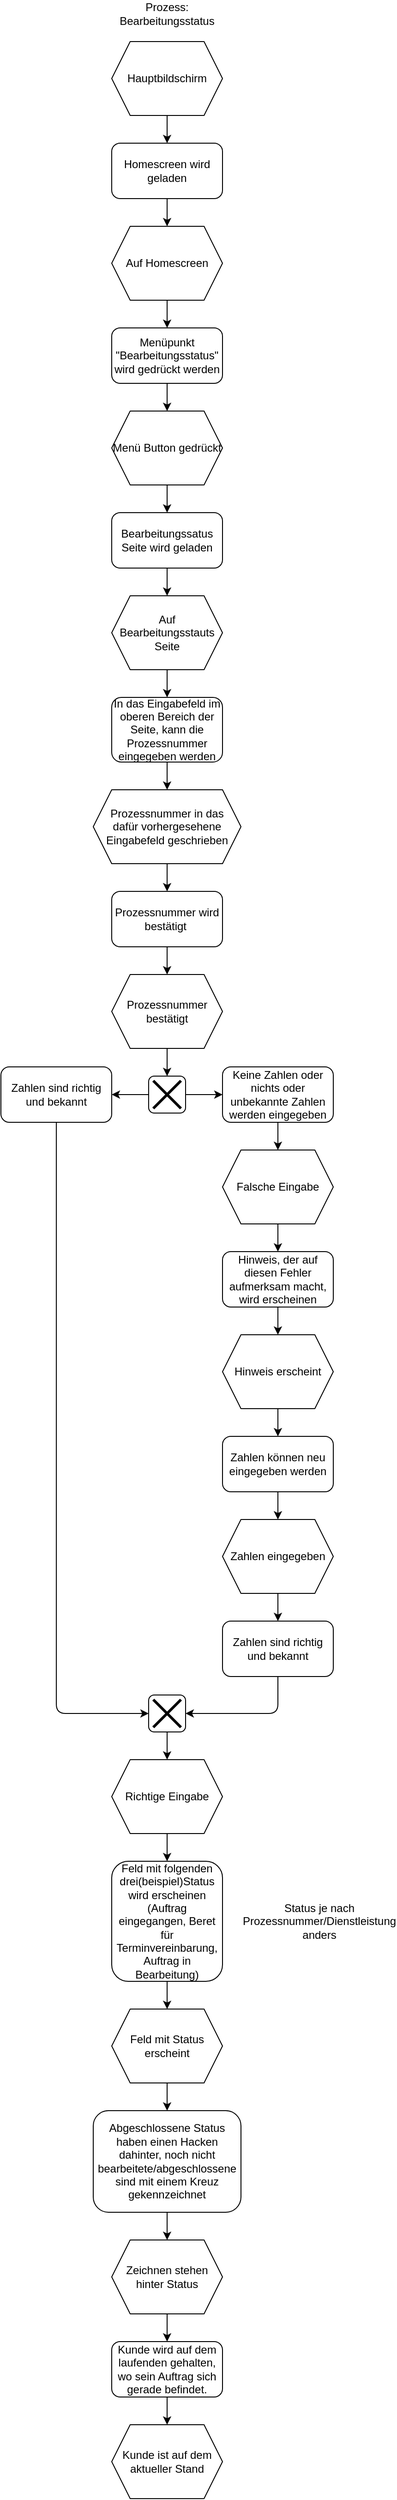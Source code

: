 <mxfile version="14.6.13" type="device"><diagram id="rvPO2QZxkBRKvghNlhB9" name="Seite-1"><mxGraphModel dx="925" dy="1715" grid="1" gridSize="10" guides="1" tooltips="1" connect="1" arrows="1" fold="1" page="1" pageScale="1" pageWidth="827" pageHeight="1169" math="0" shadow="0"><root><mxCell id="0"/><mxCell id="1" parent="0"/><mxCell id="b9CvWwTRxyhT1pHGIYda-8" value="" style="edgeStyle=orthogonalEdgeStyle;rounded=0;orthogonalLoop=1;jettySize=auto;html=1;" edge="1" parent="1" source="b9CvWwTRxyhT1pHGIYda-1" target="b9CvWwTRxyhT1pHGIYda-3"><mxGeometry relative="1" as="geometry"/></mxCell><mxCell id="b9CvWwTRxyhT1pHGIYda-1" value="Hauptbildschirm" style="shape=hexagon;perimeter=hexagonPerimeter2;whiteSpace=wrap;html=1;fixedSize=1;" vertex="1" parent="1"><mxGeometry x="340" y="-1060" width="120" height="80" as="geometry"/></mxCell><mxCell id="b9CvWwTRxyhT1pHGIYda-2" value="Prozess:&lt;br&gt;Bearbeitungsstatus" style="text;html=1;strokeColor=none;fillColor=none;align=center;verticalAlign=middle;whiteSpace=wrap;rounded=0;" vertex="1" parent="1"><mxGeometry x="325" y="-1100" width="150" height="20" as="geometry"/></mxCell><mxCell id="b9CvWwTRxyhT1pHGIYda-9" value="" style="edgeStyle=orthogonalEdgeStyle;rounded=0;orthogonalLoop=1;jettySize=auto;html=1;" edge="1" parent="1" source="b9CvWwTRxyhT1pHGIYda-3" target="b9CvWwTRxyhT1pHGIYda-4"><mxGeometry relative="1" as="geometry"/></mxCell><mxCell id="b9CvWwTRxyhT1pHGIYda-3" value="Homescreen wird geladen" style="rounded=1;whiteSpace=wrap;html=1;" vertex="1" parent="1"><mxGeometry x="340" y="-950" width="120" height="60" as="geometry"/></mxCell><mxCell id="b9CvWwTRxyhT1pHGIYda-10" value="" style="edgeStyle=orthogonalEdgeStyle;rounded=0;orthogonalLoop=1;jettySize=auto;html=1;" edge="1" parent="1" source="b9CvWwTRxyhT1pHGIYda-4" target="b9CvWwTRxyhT1pHGIYda-5"><mxGeometry relative="1" as="geometry"/></mxCell><mxCell id="b9CvWwTRxyhT1pHGIYda-4" value="Auf Homescreen" style="shape=hexagon;perimeter=hexagonPerimeter2;whiteSpace=wrap;html=1;fixedSize=1;" vertex="1" parent="1"><mxGeometry x="340" y="-860" width="120" height="80" as="geometry"/></mxCell><mxCell id="b9CvWwTRxyhT1pHGIYda-11" value="" style="edgeStyle=orthogonalEdgeStyle;rounded=0;orthogonalLoop=1;jettySize=auto;html=1;" edge="1" parent="1" source="b9CvWwTRxyhT1pHGIYda-5" target="b9CvWwTRxyhT1pHGIYda-6"><mxGeometry relative="1" as="geometry"/></mxCell><mxCell id="b9CvWwTRxyhT1pHGIYda-5" value="Menüpunkt &quot;Bearbeitungsstatus&quot; wird gedrückt werden" style="rounded=1;whiteSpace=wrap;html=1;" vertex="1" parent="1"><mxGeometry x="340" y="-750" width="120" height="60" as="geometry"/></mxCell><mxCell id="b9CvWwTRxyhT1pHGIYda-12" value="" style="edgeStyle=orthogonalEdgeStyle;rounded=0;orthogonalLoop=1;jettySize=auto;html=1;" edge="1" parent="1" source="b9CvWwTRxyhT1pHGIYda-6" target="b9CvWwTRxyhT1pHGIYda-7"><mxGeometry relative="1" as="geometry"/></mxCell><mxCell id="b9CvWwTRxyhT1pHGIYda-6" value="Menü Button gedrückt" style="shape=hexagon;perimeter=hexagonPerimeter2;whiteSpace=wrap;html=1;fixedSize=1;" vertex="1" parent="1"><mxGeometry x="340" y="-660" width="120" height="80" as="geometry"/></mxCell><mxCell id="b9CvWwTRxyhT1pHGIYda-14" value="" style="edgeStyle=orthogonalEdgeStyle;rounded=0;orthogonalLoop=1;jettySize=auto;html=1;" edge="1" parent="1" source="b9CvWwTRxyhT1pHGIYda-7" target="b9CvWwTRxyhT1pHGIYda-13"><mxGeometry relative="1" as="geometry"/></mxCell><mxCell id="b9CvWwTRxyhT1pHGIYda-7" value="Bearbeitungssatus Seite wird geladen" style="rounded=1;whiteSpace=wrap;html=1;" vertex="1" parent="1"><mxGeometry x="340" y="-550" width="120" height="60" as="geometry"/></mxCell><mxCell id="b9CvWwTRxyhT1pHGIYda-16" value="" style="edgeStyle=orthogonalEdgeStyle;rounded=0;orthogonalLoop=1;jettySize=auto;html=1;" edge="1" parent="1" source="b9CvWwTRxyhT1pHGIYda-13" target="b9CvWwTRxyhT1pHGIYda-15"><mxGeometry relative="1" as="geometry"/></mxCell><mxCell id="b9CvWwTRxyhT1pHGIYda-13" value="Auf Bearbeitungsstauts Seite" style="shape=hexagon;perimeter=hexagonPerimeter2;whiteSpace=wrap;html=1;fixedSize=1;" vertex="1" parent="1"><mxGeometry x="340" y="-460" width="120" height="80" as="geometry"/></mxCell><mxCell id="b9CvWwTRxyhT1pHGIYda-20" value="" style="edgeStyle=orthogonalEdgeStyle;rounded=0;orthogonalLoop=1;jettySize=auto;html=1;" edge="1" parent="1" source="b9CvWwTRxyhT1pHGIYda-15" target="b9CvWwTRxyhT1pHGIYda-19"><mxGeometry relative="1" as="geometry"/></mxCell><mxCell id="b9CvWwTRxyhT1pHGIYda-15" value="In das Eingabefeld im oberen Bereich der Seite, kann die Prozessnummer eingegeben werden" style="rounded=1;whiteSpace=wrap;html=1;" vertex="1" parent="1"><mxGeometry x="340" y="-350" width="120" height="70" as="geometry"/></mxCell><mxCell id="b9CvWwTRxyhT1pHGIYda-23" value="" style="edgeStyle=orthogonalEdgeStyle;rounded=0;orthogonalLoop=1;jettySize=auto;html=1;" edge="1" parent="1" source="b9CvWwTRxyhT1pHGIYda-17" target="b9CvWwTRxyhT1pHGIYda-22"><mxGeometry relative="1" as="geometry"/></mxCell><mxCell id="b9CvWwTRxyhT1pHGIYda-17" value="Prozessnummer wird bestätigt&amp;nbsp;" style="rounded=1;whiteSpace=wrap;html=1;" vertex="1" parent="1"><mxGeometry x="340" y="-140" width="120" height="60" as="geometry"/></mxCell><mxCell id="b9CvWwTRxyhT1pHGIYda-21" value="" style="edgeStyle=orthogonalEdgeStyle;rounded=0;orthogonalLoop=1;jettySize=auto;html=1;" edge="1" parent="1" source="b9CvWwTRxyhT1pHGIYda-19" target="b9CvWwTRxyhT1pHGIYda-17"><mxGeometry relative="1" as="geometry"/></mxCell><mxCell id="b9CvWwTRxyhT1pHGIYda-19" value="Prozessnummer in das &lt;br&gt;dafür vorhergesehene Eingabefeld geschrieben" style="shape=hexagon;perimeter=hexagonPerimeter2;whiteSpace=wrap;html=1;fixedSize=1;" vertex="1" parent="1"><mxGeometry x="320" y="-250" width="160" height="80" as="geometry"/></mxCell><mxCell id="b9CvWwTRxyhT1pHGIYda-26" value="" style="edgeStyle=orthogonalEdgeStyle;rounded=0;orthogonalLoop=1;jettySize=auto;html=1;entryX=0.5;entryY=0;entryDx=0;entryDy=0;" edge="1" parent="1" source="b9CvWwTRxyhT1pHGIYda-22" target="b9CvWwTRxyhT1pHGIYda-24"><mxGeometry relative="1" as="geometry"/></mxCell><mxCell id="b9CvWwTRxyhT1pHGIYda-22" value="Prozessnummer bestätigt" style="shape=hexagon;perimeter=hexagonPerimeter2;whiteSpace=wrap;html=1;fixedSize=1;" vertex="1" parent="1"><mxGeometry x="340" y="-50" width="120" height="80" as="geometry"/></mxCell><mxCell id="b9CvWwTRxyhT1pHGIYda-30" value="" style="edgeStyle=orthogonalEdgeStyle;rounded=0;orthogonalLoop=1;jettySize=auto;html=1;" edge="1" parent="1" source="b9CvWwTRxyhT1pHGIYda-24" target="b9CvWwTRxyhT1pHGIYda-27"><mxGeometry relative="1" as="geometry"/></mxCell><mxCell id="b9CvWwTRxyhT1pHGIYda-31" value="" style="edgeStyle=orthogonalEdgeStyle;rounded=0;orthogonalLoop=1;jettySize=auto;html=1;" edge="1" parent="1" source="b9CvWwTRxyhT1pHGIYda-24" target="b9CvWwTRxyhT1pHGIYda-28"><mxGeometry relative="1" as="geometry"/></mxCell><mxCell id="b9CvWwTRxyhT1pHGIYda-24" value="" style="rounded=1;whiteSpace=wrap;html=1;" vertex="1" parent="1"><mxGeometry x="380" y="60" width="40" height="40" as="geometry"/></mxCell><mxCell id="b9CvWwTRxyhT1pHGIYda-25" value="" style="shape=umlDestroy;whiteSpace=wrap;html=1;strokeWidth=3;rounded=1;" vertex="1" parent="1"><mxGeometry x="385" y="65" width="30" height="30" as="geometry"/></mxCell><mxCell id="b9CvWwTRxyhT1pHGIYda-32" value="" style="edgeStyle=orthogonalEdgeStyle;rounded=0;orthogonalLoop=1;jettySize=auto;html=1;" edge="1" parent="1" source="b9CvWwTRxyhT1pHGIYda-27" target="b9CvWwTRxyhT1pHGIYda-29"><mxGeometry relative="1" as="geometry"/></mxCell><mxCell id="b9CvWwTRxyhT1pHGIYda-27" value="Keine Zahlen oder nichts oder unbekannte Zahlen werden eingegeben" style="rounded=1;whiteSpace=wrap;html=1;" vertex="1" parent="1"><mxGeometry x="460" y="50" width="120" height="60" as="geometry"/></mxCell><mxCell id="b9CvWwTRxyhT1pHGIYda-28" value="Zahlen sind richtig und bekannt" style="rounded=1;whiteSpace=wrap;html=1;" vertex="1" parent="1"><mxGeometry x="220" y="50" width="120" height="60" as="geometry"/></mxCell><mxCell id="b9CvWwTRxyhT1pHGIYda-35" value="" style="edgeStyle=orthogonalEdgeStyle;rounded=0;orthogonalLoop=1;jettySize=auto;html=1;" edge="1" parent="1" source="b9CvWwTRxyhT1pHGIYda-29" target="b9CvWwTRxyhT1pHGIYda-34"><mxGeometry relative="1" as="geometry"/></mxCell><mxCell id="b9CvWwTRxyhT1pHGIYda-29" value="Falsche Eingabe" style="shape=hexagon;perimeter=hexagonPerimeter2;whiteSpace=wrap;html=1;fixedSize=1;" vertex="1" parent="1"><mxGeometry x="460" y="140" width="120" height="80" as="geometry"/></mxCell><mxCell id="b9CvWwTRxyhT1pHGIYda-40" value="" style="edgeStyle=orthogonalEdgeStyle;rounded=0;orthogonalLoop=1;jettySize=auto;html=1;" edge="1" parent="1" source="b9CvWwTRxyhT1pHGIYda-33" target="b9CvWwTRxyhT1pHGIYda-37"><mxGeometry relative="1" as="geometry"/></mxCell><mxCell id="b9CvWwTRxyhT1pHGIYda-33" value="Hinweis erscheint" style="shape=hexagon;perimeter=hexagonPerimeter2;whiteSpace=wrap;html=1;fixedSize=1;" vertex="1" parent="1"><mxGeometry x="460" y="340" width="120" height="80" as="geometry"/></mxCell><mxCell id="b9CvWwTRxyhT1pHGIYda-36" value="" style="edgeStyle=orthogonalEdgeStyle;rounded=0;orthogonalLoop=1;jettySize=auto;html=1;" edge="1" parent="1" source="b9CvWwTRxyhT1pHGIYda-34" target="b9CvWwTRxyhT1pHGIYda-33"><mxGeometry relative="1" as="geometry"/></mxCell><mxCell id="b9CvWwTRxyhT1pHGIYda-34" value="Hinweis, der auf diesen Fehler aufmerksam macht, wird erscheinen" style="rounded=1;whiteSpace=wrap;html=1;" vertex="1" parent="1"><mxGeometry x="460" y="250" width="120" height="60" as="geometry"/></mxCell><mxCell id="b9CvWwTRxyhT1pHGIYda-41" value="" style="edgeStyle=orthogonalEdgeStyle;rounded=0;orthogonalLoop=1;jettySize=auto;html=1;" edge="1" parent="1" source="b9CvWwTRxyhT1pHGIYda-37" target="b9CvWwTRxyhT1pHGIYda-38"><mxGeometry relative="1" as="geometry"/></mxCell><mxCell id="b9CvWwTRxyhT1pHGIYda-37" value="Zahlen können neu eingegeben werden" style="rounded=1;whiteSpace=wrap;html=1;" vertex="1" parent="1"><mxGeometry x="460" y="450" width="120" height="60" as="geometry"/></mxCell><mxCell id="b9CvWwTRxyhT1pHGIYda-42" value="" style="edgeStyle=orthogonalEdgeStyle;rounded=0;orthogonalLoop=1;jettySize=auto;html=1;" edge="1" parent="1" source="b9CvWwTRxyhT1pHGIYda-38" target="b9CvWwTRxyhT1pHGIYda-39"><mxGeometry relative="1" as="geometry"/></mxCell><mxCell id="b9CvWwTRxyhT1pHGIYda-38" value="Zahlen eingegeben" style="shape=hexagon;perimeter=hexagonPerimeter2;whiteSpace=wrap;html=1;fixedSize=1;" vertex="1" parent="1"><mxGeometry x="460" y="540" width="120" height="80" as="geometry"/></mxCell><mxCell id="b9CvWwTRxyhT1pHGIYda-39" value="Zahlen sind richtig und bekannt" style="rounded=1;whiteSpace=wrap;html=1;" vertex="1" parent="1"><mxGeometry x="460" y="650" width="120" height="60" as="geometry"/></mxCell><mxCell id="b9CvWwTRxyhT1pHGIYda-49" value="" style="edgeStyle=orthogonalEdgeStyle;rounded=0;orthogonalLoop=1;jettySize=auto;html=1;" edge="1" parent="1" source="b9CvWwTRxyhT1pHGIYda-43" target="b9CvWwTRxyhT1pHGIYda-47"><mxGeometry relative="1" as="geometry"/></mxCell><mxCell id="b9CvWwTRxyhT1pHGIYda-43" value="" style="rounded=1;whiteSpace=wrap;html=1;" vertex="1" parent="1"><mxGeometry x="380" y="730" width="40" height="40" as="geometry"/></mxCell><mxCell id="b9CvWwTRxyhT1pHGIYda-44" value="" style="shape=umlDestroy;whiteSpace=wrap;html=1;strokeWidth=3;rounded=1;" vertex="1" parent="1"><mxGeometry x="385" y="735" width="30" height="30" as="geometry"/></mxCell><mxCell id="b9CvWwTRxyhT1pHGIYda-45" value="" style="endArrow=classic;html=1;entryX=0;entryY=0.5;entryDx=0;entryDy=0;exitX=0.5;exitY=1;exitDx=0;exitDy=0;" edge="1" parent="1" source="b9CvWwTRxyhT1pHGIYda-28" target="b9CvWwTRxyhT1pHGIYda-43"><mxGeometry width="50" height="50" relative="1" as="geometry"><mxPoint x="350" y="660" as="sourcePoint"/><mxPoint x="400" y="610" as="targetPoint"/><Array as="points"><mxPoint x="280" y="750"/></Array></mxGeometry></mxCell><mxCell id="b9CvWwTRxyhT1pHGIYda-46" value="" style="endArrow=classic;html=1;entryX=1;entryY=0.5;entryDx=0;entryDy=0;exitX=0.5;exitY=1;exitDx=0;exitDy=0;" edge="1" parent="1" source="b9CvWwTRxyhT1pHGIYda-39" target="b9CvWwTRxyhT1pHGIYda-43"><mxGeometry width="50" height="50" relative="1" as="geometry"><mxPoint x="290" y="530" as="sourcePoint"/><mxPoint x="400" y="610" as="targetPoint"/><Array as="points"><mxPoint x="520" y="750"/></Array></mxGeometry></mxCell><mxCell id="b9CvWwTRxyhT1pHGIYda-50" value="" style="edgeStyle=orthogonalEdgeStyle;rounded=0;orthogonalLoop=1;jettySize=auto;html=1;" edge="1" parent="1" source="b9CvWwTRxyhT1pHGIYda-47" target="b9CvWwTRxyhT1pHGIYda-48"><mxGeometry relative="1" as="geometry"/></mxCell><mxCell id="b9CvWwTRxyhT1pHGIYda-47" value="Richtige Eingabe" style="shape=hexagon;perimeter=hexagonPerimeter2;whiteSpace=wrap;html=1;fixedSize=1;" vertex="1" parent="1"><mxGeometry x="340" y="800" width="120" height="80" as="geometry"/></mxCell><mxCell id="b9CvWwTRxyhT1pHGIYda-53" value="" style="edgeStyle=orthogonalEdgeStyle;rounded=0;orthogonalLoop=1;jettySize=auto;html=1;" edge="1" parent="1" source="b9CvWwTRxyhT1pHGIYda-48" target="b9CvWwTRxyhT1pHGIYda-52"><mxGeometry relative="1" as="geometry"/></mxCell><mxCell id="b9CvWwTRxyhT1pHGIYda-48" value="Feld mit folgenden drei(beispiel)Status wird erscheinen (Auftrag eingegangen, Beret für Terminvereinbarung, Auftrag in Bearbeitung)" style="rounded=1;whiteSpace=wrap;html=1;" vertex="1" parent="1"><mxGeometry x="340" y="910" width="120" height="130" as="geometry"/></mxCell><mxCell id="b9CvWwTRxyhT1pHGIYda-51" value="Status je nach Prozessnummer/Dienstleistung&lt;br&gt;anders" style="text;html=1;strokeColor=none;fillColor=none;align=center;verticalAlign=middle;whiteSpace=wrap;rounded=0;" vertex="1" parent="1"><mxGeometry x="490" y="950" width="150" height="50" as="geometry"/></mxCell><mxCell id="b9CvWwTRxyhT1pHGIYda-56" value="" style="edgeStyle=orthogonalEdgeStyle;rounded=0;orthogonalLoop=1;jettySize=auto;html=1;" edge="1" parent="1" source="b9CvWwTRxyhT1pHGIYda-52" target="b9CvWwTRxyhT1pHGIYda-54"><mxGeometry relative="1" as="geometry"/></mxCell><mxCell id="b9CvWwTRxyhT1pHGIYda-52" value="Feld mit Status erscheint" style="shape=hexagon;perimeter=hexagonPerimeter2;whiteSpace=wrap;html=1;fixedSize=1;" vertex="1" parent="1"><mxGeometry x="340" y="1070" width="120" height="80" as="geometry"/></mxCell><mxCell id="b9CvWwTRxyhT1pHGIYda-57" value="" style="edgeStyle=orthogonalEdgeStyle;rounded=0;orthogonalLoop=1;jettySize=auto;html=1;" edge="1" parent="1" source="b9CvWwTRxyhT1pHGIYda-54" target="b9CvWwTRxyhT1pHGIYda-55"><mxGeometry relative="1" as="geometry"/></mxCell><mxCell id="b9CvWwTRxyhT1pHGIYda-54" value="Abgeschlossene Status haben einen Hacken dahinter, noch nicht bearbeitete/abgeschlossene sind mit einem Kreuz gekennzeichnet" style="rounded=1;whiteSpace=wrap;html=1;" vertex="1" parent="1"><mxGeometry x="320" y="1180" width="160" height="110" as="geometry"/></mxCell><mxCell id="b9CvWwTRxyhT1pHGIYda-61" value="" style="edgeStyle=orthogonalEdgeStyle;rounded=0;orthogonalLoop=1;jettySize=auto;html=1;" edge="1" parent="1" source="b9CvWwTRxyhT1pHGIYda-55" target="b9CvWwTRxyhT1pHGIYda-59"><mxGeometry relative="1" as="geometry"/></mxCell><mxCell id="b9CvWwTRxyhT1pHGIYda-55" value="Zeichnen stehen hinter Status" style="shape=hexagon;perimeter=hexagonPerimeter2;whiteSpace=wrap;html=1;fixedSize=1;" vertex="1" parent="1"><mxGeometry x="340" y="1320" width="120" height="80" as="geometry"/></mxCell><mxCell id="b9CvWwTRxyhT1pHGIYda-62" value="" style="edgeStyle=orthogonalEdgeStyle;rounded=0;orthogonalLoop=1;jettySize=auto;html=1;" edge="1" parent="1" source="b9CvWwTRxyhT1pHGIYda-59" target="b9CvWwTRxyhT1pHGIYda-60"><mxGeometry relative="1" as="geometry"/></mxCell><mxCell id="b9CvWwTRxyhT1pHGIYda-59" value="Kunde wird auf dem laufenden gehalten, wo sein Auftrag sich gerade befindet." style="rounded=1;whiteSpace=wrap;html=1;" vertex="1" parent="1"><mxGeometry x="340" y="1430" width="120" height="60" as="geometry"/></mxCell><mxCell id="b9CvWwTRxyhT1pHGIYda-60" value="Kunde ist auf dem aktueller Stand" style="shape=hexagon;perimeter=hexagonPerimeter2;whiteSpace=wrap;html=1;fixedSize=1;" vertex="1" parent="1"><mxGeometry x="340" y="1520" width="120" height="80" as="geometry"/></mxCell></root></mxGraphModel></diagram></mxfile>